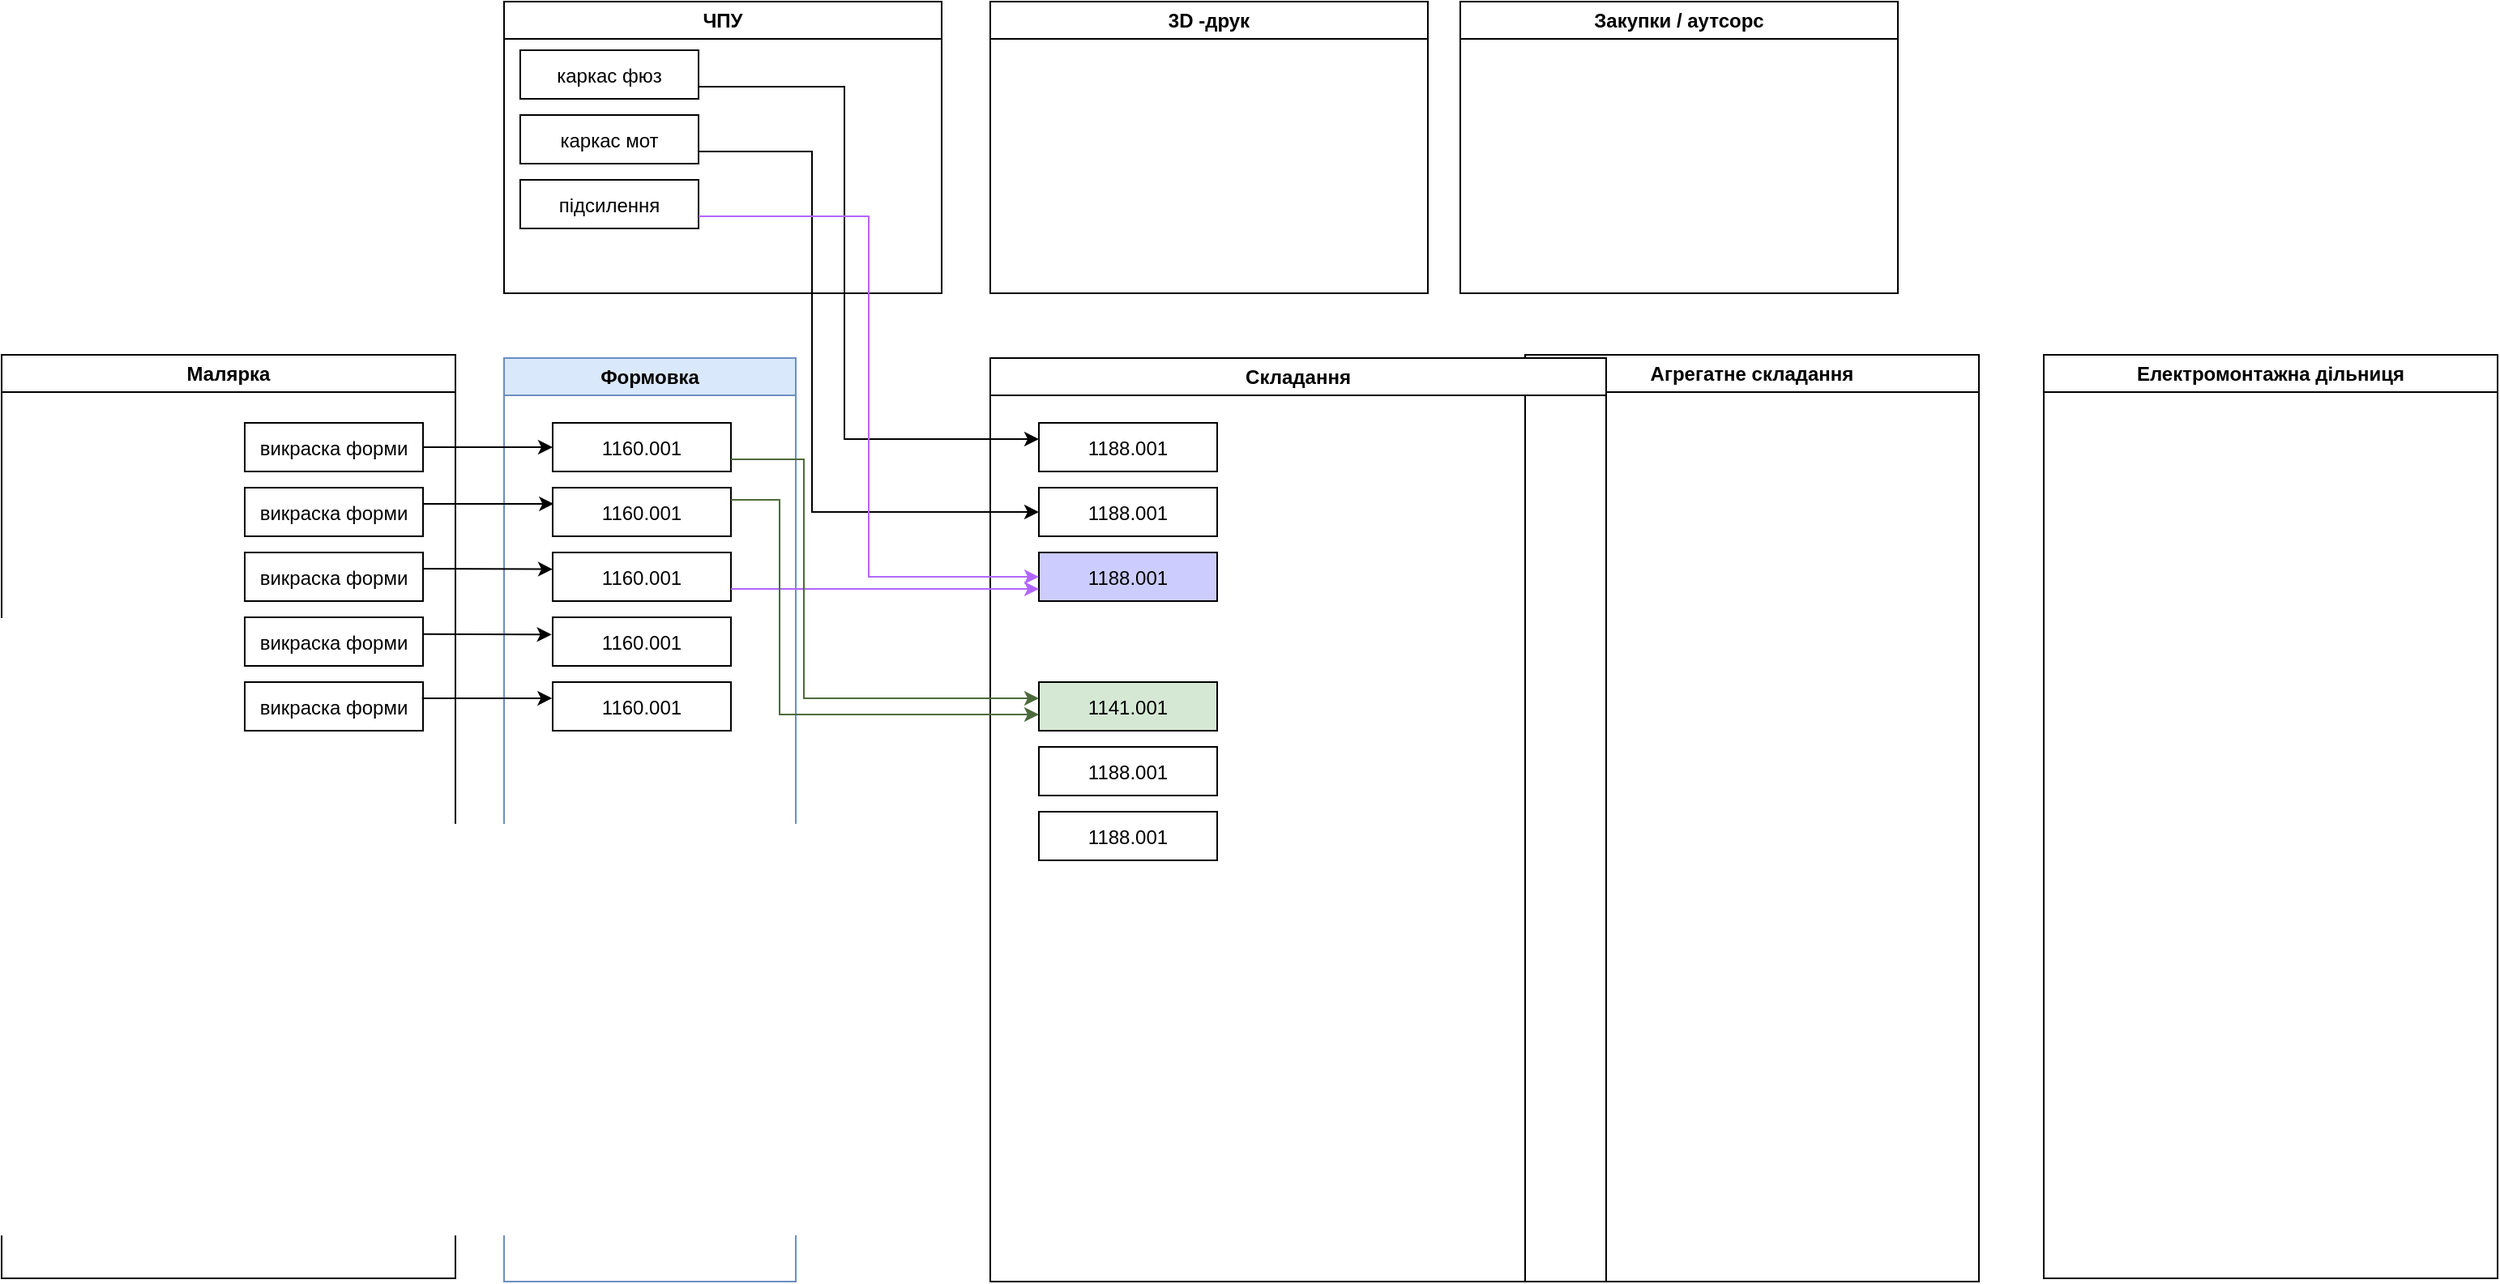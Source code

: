 <mxfile version="26.2.14">
  <diagram name="Page-1" id="e7e014a7-5840-1c2e-5031-d8a46d1fe8dd">
    <mxGraphModel dx="509" dy="1091" grid="1" gridSize="10" guides="1" tooltips="1" connect="1" arrows="1" fold="1" page="1" pageScale="1" pageWidth="1169" pageHeight="826" background="none" math="0" shadow="0">
      <root>
        <mxCell id="0" />
        <mxCell id="1" parent="0" />
        <mxCell id="2" value="Малярка" style="swimlane;whiteSpace=wrap" parent="1" vertex="1">
          <mxGeometry x="100" y="128" width="280" height="570" as="geometry" />
        </mxCell>
        <mxCell id="7" value="викраска форми" style="" parent="2" vertex="1">
          <mxGeometry x="150" y="42" width="110" height="30" as="geometry" />
        </mxCell>
        <mxCell id="ZFgXIYBRlFsBKdHk3r_l-41" value="викраска форми" style="" vertex="1" parent="2">
          <mxGeometry x="150" y="82" width="110" height="30" as="geometry" />
        </mxCell>
        <mxCell id="ZFgXIYBRlFsBKdHk3r_l-42" value="викраска форми" style="" vertex="1" parent="2">
          <mxGeometry x="150" y="122" width="110" height="30" as="geometry" />
        </mxCell>
        <mxCell id="ZFgXIYBRlFsBKdHk3r_l-43" value="викраска форми" style="" vertex="1" parent="2">
          <mxGeometry x="150" y="202" width="110" height="30" as="geometry" />
        </mxCell>
        <mxCell id="ZFgXIYBRlFsBKdHk3r_l-44" value="викраска форми" style="" vertex="1" parent="2">
          <mxGeometry x="150" y="162" width="110" height="30" as="geometry" />
        </mxCell>
        <mxCell id="b3la3fIPvDPqnJ_Hfxcg-51" value="Агрегатне складання" style="swimlane;whiteSpace=wrap" parent="1" vertex="1">
          <mxGeometry x="1040" y="128" width="280" height="572" as="geometry" />
        </mxCell>
        <mxCell id="4" value="Складання" style="swimlane;whiteSpace=wrap" parent="b3la3fIPvDPqnJ_Hfxcg-51" vertex="1">
          <mxGeometry x="-330" y="2" width="380" height="570" as="geometry" />
        </mxCell>
        <mxCell id="ZFgXIYBRlFsBKdHk3r_l-63" value="1188.001" style="" vertex="1" parent="4">
          <mxGeometry x="30" y="40" width="110" height="30" as="geometry" />
        </mxCell>
        <mxCell id="ZFgXIYBRlFsBKdHk3r_l-64" value="1188.001" style="" vertex="1" parent="4">
          <mxGeometry x="30" y="80" width="110" height="30" as="geometry" />
        </mxCell>
        <mxCell id="ZFgXIYBRlFsBKdHk3r_l-65" value="1188.001" style="fillColor=#CCCCFF;" vertex="1" parent="4">
          <mxGeometry x="30" y="120" width="110" height="30" as="geometry" />
        </mxCell>
        <mxCell id="ZFgXIYBRlFsBKdHk3r_l-66" value="1141.001" style="fillColor=#D5E8D4;" vertex="1" parent="4">
          <mxGeometry x="30" y="200" width="110" height="30" as="geometry" />
        </mxCell>
        <mxCell id="ZFgXIYBRlFsBKdHk3r_l-67" value="1188.001" style="" vertex="1" parent="4">
          <mxGeometry x="30" y="240" width="110" height="30" as="geometry" />
        </mxCell>
        <mxCell id="ZFgXIYBRlFsBKdHk3r_l-68" value="1188.001" style="" vertex="1" parent="4">
          <mxGeometry x="30" y="280" width="110" height="30" as="geometry" />
        </mxCell>
        <mxCell id="b3la3fIPvDPqnJ_Hfxcg-57" value="Електромонтажна дільниця" style="swimlane;whiteSpace=wrap" parent="1" vertex="1">
          <mxGeometry x="1360" y="128" width="280" height="570" as="geometry" />
        </mxCell>
        <mxCell id="ZFgXIYBRlFsBKdHk3r_l-45" value="Формовка" style="swimlane;whiteSpace=wrap;fillColor=#dae8fc;strokeColor=#6c8ebf;shadow=0;glass=0;rounded=0;swimlaneFillColor=none;" vertex="1" parent="1">
          <mxGeometry x="410" y="130" width="180" height="570" as="geometry" />
        </mxCell>
        <mxCell id="ZFgXIYBRlFsBKdHk3r_l-46" value="1160.001" style="" vertex="1" parent="ZFgXIYBRlFsBKdHk3r_l-45">
          <mxGeometry x="30" y="40" width="110" height="30" as="geometry" />
        </mxCell>
        <mxCell id="ZFgXIYBRlFsBKdHk3r_l-47" value="1160.001" style="" vertex="1" parent="ZFgXIYBRlFsBKdHk3r_l-45">
          <mxGeometry x="30" y="80" width="110" height="30" as="geometry" />
        </mxCell>
        <mxCell id="ZFgXIYBRlFsBKdHk3r_l-48" value="1160.001" style="shadow=0;" vertex="1" parent="ZFgXIYBRlFsBKdHk3r_l-45">
          <mxGeometry x="30" y="120" width="110" height="30" as="geometry" />
        </mxCell>
        <mxCell id="ZFgXIYBRlFsBKdHk3r_l-49" value="1160.001" style="" vertex="1" parent="ZFgXIYBRlFsBKdHk3r_l-45">
          <mxGeometry x="30" y="200" width="110" height="30" as="geometry" />
        </mxCell>
        <mxCell id="ZFgXIYBRlFsBKdHk3r_l-50" value="1160.001" style="" vertex="1" parent="ZFgXIYBRlFsBKdHk3r_l-45">
          <mxGeometry x="30" y="160" width="110" height="30" as="geometry" />
        </mxCell>
        <mxCell id="ZFgXIYBRlFsBKdHk3r_l-51" value="" style="endArrow=classic;html=1;rounded=0;exitX=1;exitY=0.5;exitDx=0;exitDy=0;entryX=0;entryY=0.5;entryDx=0;entryDy=0;" edge="1" parent="1" source="7" target="ZFgXIYBRlFsBKdHk3r_l-46">
          <mxGeometry width="50" height="50" relative="1" as="geometry">
            <mxPoint x="110" y="410" as="sourcePoint" />
            <mxPoint x="160" y="360" as="targetPoint" />
          </mxGeometry>
        </mxCell>
        <mxCell id="ZFgXIYBRlFsBKdHk3r_l-52" value="" style="endArrow=classic;html=1;rounded=0;exitX=1;exitY=0.5;exitDx=0;exitDy=0;entryX=0.006;entryY=0.333;entryDx=0;entryDy=0;entryPerimeter=0;" edge="1" parent="1" target="ZFgXIYBRlFsBKdHk3r_l-47">
          <mxGeometry width="50" height="50" relative="1" as="geometry">
            <mxPoint x="360" y="220" as="sourcePoint" />
            <mxPoint x="440" y="220" as="targetPoint" />
          </mxGeometry>
        </mxCell>
        <mxCell id="ZFgXIYBRlFsBKdHk3r_l-53" value="" style="endArrow=classic;html=1;rounded=0;exitX=1;exitY=0.5;exitDx=0;exitDy=0;entryX=0;entryY=0.344;entryDx=0;entryDy=0;entryPerimeter=0;" edge="1" parent="1" target="ZFgXIYBRlFsBKdHk3r_l-48">
          <mxGeometry width="50" height="50" relative="1" as="geometry">
            <mxPoint x="360" y="260" as="sourcePoint" />
            <mxPoint x="440" y="260" as="targetPoint" />
          </mxGeometry>
        </mxCell>
        <mxCell id="ZFgXIYBRlFsBKdHk3r_l-58" value="ЧПУ" style="swimlane;whiteSpace=wrap" vertex="1" parent="1">
          <mxGeometry x="410" y="-90" width="270" height="180" as="geometry" />
        </mxCell>
        <mxCell id="ZFgXIYBRlFsBKdHk3r_l-69" value="каркас фюз" style="" vertex="1" parent="ZFgXIYBRlFsBKdHk3r_l-58">
          <mxGeometry x="10" y="30" width="110" height="30" as="geometry" />
        </mxCell>
        <mxCell id="ZFgXIYBRlFsBKdHk3r_l-71" value="каркас мот" style="" vertex="1" parent="ZFgXIYBRlFsBKdHk3r_l-58">
          <mxGeometry x="10" y="70" width="110" height="30" as="geometry" />
        </mxCell>
        <mxCell id="ZFgXIYBRlFsBKdHk3r_l-73" value="підсилення" style="" vertex="1" parent="ZFgXIYBRlFsBKdHk3r_l-58">
          <mxGeometry x="10" y="110" width="110" height="30" as="geometry" />
        </mxCell>
        <mxCell id="ZFgXIYBRlFsBKdHk3r_l-60" value="3D -друк" style="swimlane;whiteSpace=wrap;startSize=23;" vertex="1" parent="1">
          <mxGeometry x="710" y="-90" width="270" height="180" as="geometry" />
        </mxCell>
        <mxCell id="ZFgXIYBRlFsBKdHk3r_l-62" value="Закупки / аутсорс" style="swimlane;whiteSpace=wrap;startSize=23;" vertex="1" parent="1">
          <mxGeometry x="1000" y="-90" width="270" height="180" as="geometry" />
        </mxCell>
        <mxCell id="ZFgXIYBRlFsBKdHk3r_l-70" style="edgeStyle=orthogonalEdgeStyle;rounded=0;orthogonalLoop=1;jettySize=auto;html=1;exitX=1;exitY=0.75;exitDx=0;exitDy=0;" edge="1" parent="1" source="ZFgXIYBRlFsBKdHk3r_l-69" target="ZFgXIYBRlFsBKdHk3r_l-63">
          <mxGeometry relative="1" as="geometry">
            <mxPoint x="630" y="190" as="targetPoint" />
            <Array as="points">
              <mxPoint x="620" y="-37" />
              <mxPoint x="620" y="180" />
            </Array>
          </mxGeometry>
        </mxCell>
        <mxCell id="ZFgXIYBRlFsBKdHk3r_l-72" style="edgeStyle=orthogonalEdgeStyle;rounded=0;orthogonalLoop=1;jettySize=auto;html=1;exitX=1;exitY=0.75;exitDx=0;exitDy=0;entryX=0;entryY=0.5;entryDx=0;entryDy=0;" edge="1" parent="1" source="ZFgXIYBRlFsBKdHk3r_l-71" target="ZFgXIYBRlFsBKdHk3r_l-64">
          <mxGeometry relative="1" as="geometry">
            <Array as="points">
              <mxPoint x="600" y="3" />
              <mxPoint x="600" y="225" />
            </Array>
          </mxGeometry>
        </mxCell>
        <mxCell id="ZFgXIYBRlFsBKdHk3r_l-74" style="edgeStyle=orthogonalEdgeStyle;rounded=0;orthogonalLoop=1;jettySize=auto;html=1;exitX=1;exitY=0.75;exitDx=0;exitDy=0;entryX=0;entryY=0.75;entryDx=0;entryDy=0;strokeColor=#B266FF;" edge="1" parent="1" source="ZFgXIYBRlFsBKdHk3r_l-48" target="ZFgXIYBRlFsBKdHk3r_l-65">
          <mxGeometry relative="1" as="geometry" />
        </mxCell>
        <mxCell id="ZFgXIYBRlFsBKdHk3r_l-75" style="edgeStyle=orthogonalEdgeStyle;rounded=0;orthogonalLoop=1;jettySize=auto;html=1;exitX=1;exitY=0.75;exitDx=0;exitDy=0;entryX=0;entryY=0.5;entryDx=0;entryDy=0;strokeColor=#B266FF;" edge="1" parent="1" source="ZFgXIYBRlFsBKdHk3r_l-73" target="ZFgXIYBRlFsBKdHk3r_l-65">
          <mxGeometry relative="1" as="geometry" />
        </mxCell>
        <mxCell id="ZFgXIYBRlFsBKdHk3r_l-76" style="edgeStyle=orthogonalEdgeStyle;rounded=0;orthogonalLoop=1;jettySize=auto;html=1;exitX=1;exitY=0.75;exitDx=0;exitDy=0;fillColor=#d5e8d4;strokeColor=#4D6A3C;" edge="1" parent="1" source="ZFgXIYBRlFsBKdHk3r_l-46" target="ZFgXIYBRlFsBKdHk3r_l-66">
          <mxGeometry relative="1" as="geometry">
            <mxPoint x="640" y="340" as="targetPoint" />
            <Array as="points">
              <mxPoint x="595" y="193" />
              <mxPoint x="595" y="340" />
            </Array>
          </mxGeometry>
        </mxCell>
        <mxCell id="ZFgXIYBRlFsBKdHk3r_l-77" style="edgeStyle=orthogonalEdgeStyle;rounded=0;orthogonalLoop=1;jettySize=auto;html=1;exitX=1;exitY=0.25;exitDx=0;exitDy=0;fillColor=#d5e8d4;strokeColor=#4D6A3C;" edge="1" parent="1" source="ZFgXIYBRlFsBKdHk3r_l-47" target="ZFgXIYBRlFsBKdHk3r_l-66">
          <mxGeometry relative="1" as="geometry">
            <mxPoint x="640" y="350" as="targetPoint" />
            <Array as="points">
              <mxPoint x="580" y="218" />
              <mxPoint x="580" y="350" />
            </Array>
          </mxGeometry>
        </mxCell>
        <mxCell id="ZFgXIYBRlFsBKdHk3r_l-54" value="" style="endArrow=classic;html=1;rounded=0;exitX=1.003;exitY=0.344;exitDx=0;exitDy=0;entryX=-0.006;entryY=0.356;entryDx=0;entryDy=0;entryPerimeter=0;exitPerimeter=0;" edge="1" parent="1" source="ZFgXIYBRlFsBKdHk3r_l-44" target="ZFgXIYBRlFsBKdHk3r_l-50">
          <mxGeometry width="50" height="50" relative="1" as="geometry">
            <mxPoint x="360" y="300" as="sourcePoint" />
            <mxPoint x="440" y="300" as="targetPoint" />
          </mxGeometry>
        </mxCell>
        <mxCell id="ZFgXIYBRlFsBKdHk3r_l-55" value="" style="endArrow=classic;html=1;rounded=0;exitX=0.994;exitY=0.333;exitDx=0;exitDy=0;entryX=-0.003;entryY=0.333;entryDx=0;entryDy=0;entryPerimeter=0;exitPerimeter=0;" edge="1" parent="1" source="ZFgXIYBRlFsBKdHk3r_l-43" target="ZFgXIYBRlFsBKdHk3r_l-49">
          <mxGeometry width="50" height="50" relative="1" as="geometry">
            <mxPoint x="360" y="340" as="sourcePoint" />
            <mxPoint x="440" y="340" as="targetPoint" />
          </mxGeometry>
        </mxCell>
        <mxCell id="ZFgXIYBRlFsBKdHk3r_l-100" value="" style="ellipse;whiteSpace=wrap;html=1;align=center;aspect=fixed;fillColor=none;strokeColor=none;resizable=0;perimeter=centerPerimeter;rotatable=0;allowArrows=0;points=[];outlineConnect=1;" vertex="1" parent="1">
          <mxGeometry x="685" y="280" width="10" height="10" as="geometry" />
        </mxCell>
      </root>
    </mxGraphModel>
  </diagram>
</mxfile>
